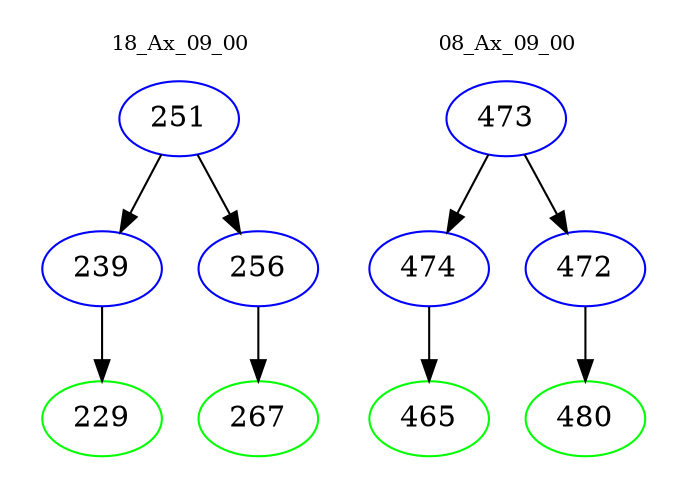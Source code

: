 digraph{
subgraph cluster_0 {
color = white
label = "18_Ax_09_00";
fontsize=10;
T0_251 [label="251", color="blue"]
T0_251 -> T0_239 [color="black"]
T0_239 [label="239", color="blue"]
T0_239 -> T0_229 [color="black"]
T0_229 [label="229", color="green"]
T0_251 -> T0_256 [color="black"]
T0_256 [label="256", color="blue"]
T0_256 -> T0_267 [color="black"]
T0_267 [label="267", color="green"]
}
subgraph cluster_1 {
color = white
label = "08_Ax_09_00";
fontsize=10;
T1_473 [label="473", color="blue"]
T1_473 -> T1_474 [color="black"]
T1_474 [label="474", color="blue"]
T1_474 -> T1_465 [color="black"]
T1_465 [label="465", color="green"]
T1_473 -> T1_472 [color="black"]
T1_472 [label="472", color="blue"]
T1_472 -> T1_480 [color="black"]
T1_480 [label="480", color="green"]
}
}
